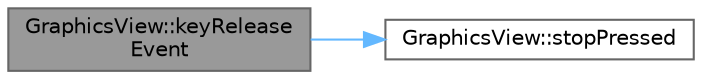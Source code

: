 digraph "GraphicsView::keyReleaseEvent"
{
 // LATEX_PDF_SIZE
  bgcolor="transparent";
  edge [fontname=Helvetica,fontsize=10,labelfontname=Helvetica,labelfontsize=10];
  node [fontname=Helvetica,fontsize=10,shape=box,height=0.2,width=0.4];
  rankdir="LR";
  Node1 [id="Node000001",label="GraphicsView::keyRelease\lEvent",height=0.2,width=0.4,color="gray40", fillcolor="grey60", style="filled", fontcolor="black",tooltip="Implements key releases for stopping the robot."];
  Node1 -> Node2 [id="edge1_Node000001_Node000002",color="steelblue1",style="solid",tooltip=" "];
  Node2 [id="Node000002",label="GraphicsView::stopPressed",height=0.2,width=0.4,color="grey40", fillcolor="white", style="filled",URL="$class_graphics_view.html#ad9fa806178c7ffab7b5d9addc8caf9e5",tooltip=" "];
}
